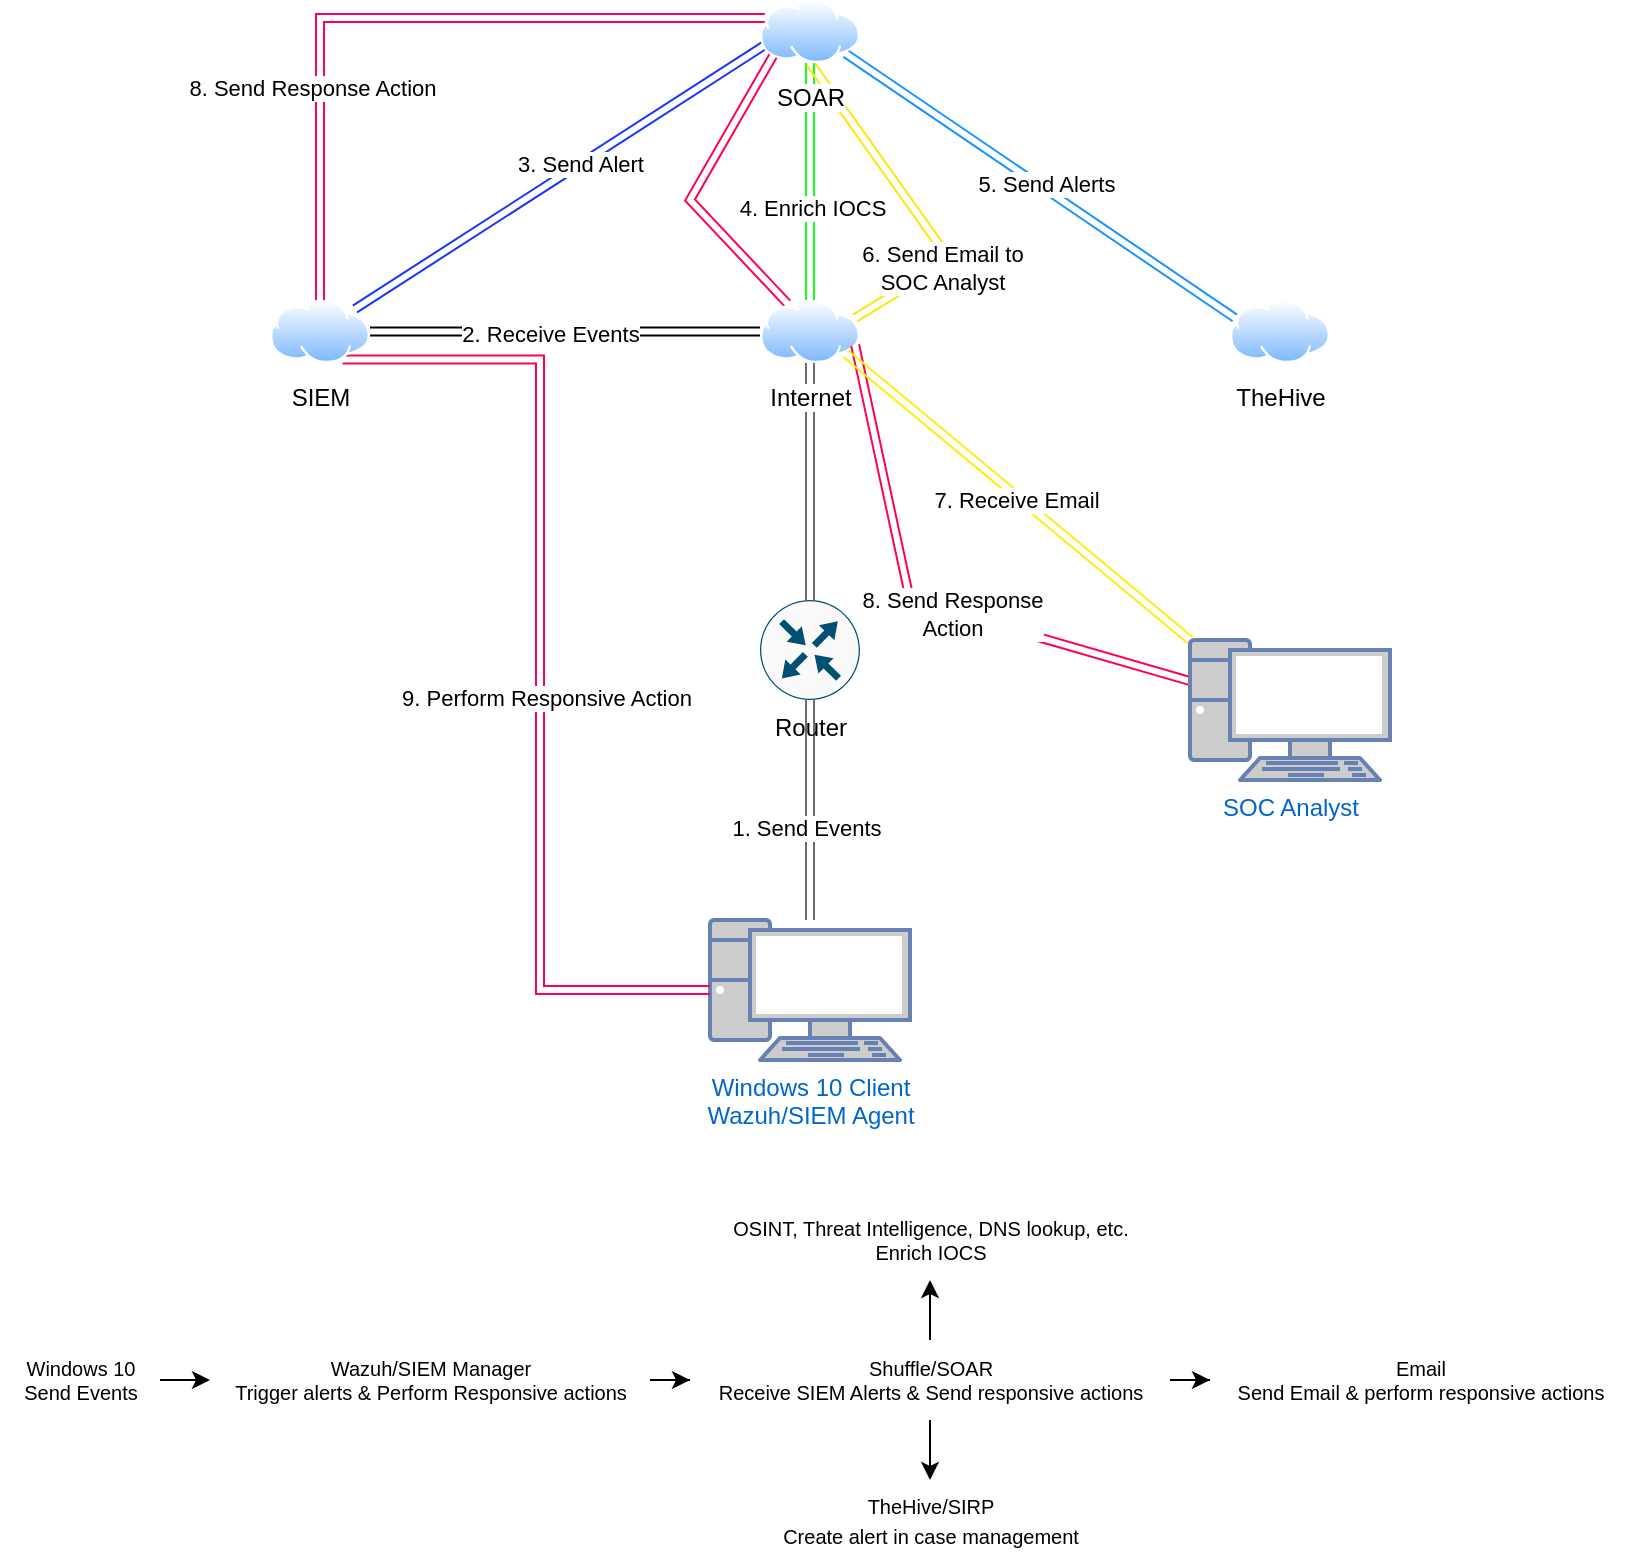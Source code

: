 <mxfile version="26.0.10">
  <diagram name="Page-1" id="oOs-A8sSS-fOqIIqgsNs">
    <mxGraphModel dx="1728" dy="915" grid="1" gridSize="10" guides="1" tooltips="1" connect="1" arrows="1" fold="1" page="1" pageScale="1" pageWidth="850" pageHeight="1100" math="0" shadow="0">
      <root>
        <mxCell id="0" />
        <mxCell id="1" parent="0" />
        <mxCell id="xl0R2HCkzKnWkmgw3gWA-12" style="edgeStyle=orthogonalEdgeStyle;rounded=0;orthogonalLoop=1;jettySize=auto;html=1;startArrow=classic;startFill=1;shape=link;strokeColor=#6B6B6B;" edge="1" parent="1" source="xl0R2HCkzKnWkmgw3gWA-2">
          <mxGeometry relative="1" as="geometry">
            <mxPoint x="410" y="630" as="targetPoint" />
          </mxGeometry>
        </mxCell>
        <mxCell id="xl0R2HCkzKnWkmgw3gWA-1" value="Windows 10 Client&lt;div&gt;Wazuh/SIEM Agent&lt;/div&gt;" style="fontColor=#0066CC;verticalAlign=top;verticalLabelPosition=bottom;labelPosition=center;align=center;html=1;outlineConnect=0;fillColor=#CCCCCC;strokeColor=#6881B3;gradientColor=none;gradientDirection=north;strokeWidth=2;shape=mxgraph.networks.pc;" vertex="1" parent="1">
          <mxGeometry x="360" y="770" width="100" height="70" as="geometry" />
        </mxCell>
        <mxCell id="xl0R2HCkzKnWkmgw3gWA-14" style="edgeStyle=orthogonalEdgeStyle;rounded=0;orthogonalLoop=1;jettySize=auto;html=1;shape=link;strokeColor=#6B6B6B;entryX=0.5;entryY=1;entryDx=0;entryDy=0;" edge="1" parent="1" source="xl0R2HCkzKnWkmgw3gWA-2" target="xl0R2HCkzKnWkmgw3gWA-3">
          <mxGeometry relative="1" as="geometry">
            <mxPoint x="410" y="520" as="targetPoint" />
          </mxGeometry>
        </mxCell>
        <mxCell id="xl0R2HCkzKnWkmgw3gWA-17" style="edgeStyle=orthogonalEdgeStyle;rounded=0;orthogonalLoop=1;jettySize=auto;html=1;shape=link;entryX=1;entryY=0.5;entryDx=0;entryDy=0;" edge="1" parent="1" source="xl0R2HCkzKnWkmgw3gWA-3" target="xl0R2HCkzKnWkmgw3gWA-4">
          <mxGeometry relative="1" as="geometry">
            <mxPoint x="240" y="476" as="targetPoint" />
          </mxGeometry>
        </mxCell>
        <mxCell id="xl0R2HCkzKnWkmgw3gWA-18" value="2. Receive Events" style="edgeLabel;html=1;align=center;verticalAlign=middle;resizable=0;points=[];" vertex="1" connectable="0" parent="xl0R2HCkzKnWkmgw3gWA-17">
          <mxGeometry x="0.075" y="1" relative="1" as="geometry">
            <mxPoint as="offset" />
          </mxGeometry>
        </mxCell>
        <mxCell id="xl0R2HCkzKnWkmgw3gWA-33" style="rounded=0;orthogonalLoop=1;jettySize=auto;html=1;exitX=0.25;exitY=0;exitDx=0;exitDy=0;entryX=0;entryY=1;entryDx=0;entryDy=0;shape=link;strokeColor=#FF024E;" edge="1" parent="1" source="xl0R2HCkzKnWkmgw3gWA-3" target="xl0R2HCkzKnWkmgw3gWA-5">
          <mxGeometry relative="1" as="geometry">
            <Array as="points">
              <mxPoint x="350" y="410" />
            </Array>
          </mxGeometry>
        </mxCell>
        <mxCell id="xl0R2HCkzKnWkmgw3gWA-3" value="Internet" style="image;aspect=fixed;perimeter=ellipsePerimeter;html=1;align=center;shadow=0;dashed=0;spacingTop=3;image=img/lib/active_directory/internet_cloud.svg;" vertex="1" parent="1">
          <mxGeometry x="385" y="460" width="50" height="31.5" as="geometry" />
        </mxCell>
        <mxCell id="xl0R2HCkzKnWkmgw3gWA-19" style="rounded=0;orthogonalLoop=1;jettySize=auto;html=1;shape=link;entryX=0;entryY=0.75;entryDx=0;entryDy=0;strokeColor=#1635FF;" edge="1" parent="1" source="xl0R2HCkzKnWkmgw3gWA-4" target="xl0R2HCkzKnWkmgw3gWA-5">
          <mxGeometry relative="1" as="geometry">
            <mxPoint x="380" y="340" as="targetPoint" />
          </mxGeometry>
        </mxCell>
        <mxCell id="xl0R2HCkzKnWkmgw3gWA-20" value="3. Send Alert" style="edgeLabel;html=1;align=center;verticalAlign=middle;resizable=0;points=[];" vertex="1" connectable="0" parent="xl0R2HCkzKnWkmgw3gWA-19">
          <mxGeometry x="0.099" relative="1" as="geometry">
            <mxPoint as="offset" />
          </mxGeometry>
        </mxCell>
        <mxCell id="xl0R2HCkzKnWkmgw3gWA-36" style="edgeStyle=orthogonalEdgeStyle;rounded=0;orthogonalLoop=1;jettySize=auto;html=1;exitX=0.75;exitY=1;exitDx=0;exitDy=0;shape=link;strokeColor=#FF024E;entryX=0;entryY=0.5;entryDx=0;entryDy=0;entryPerimeter=0;" edge="1" parent="1" source="xl0R2HCkzKnWkmgw3gWA-4" target="xl0R2HCkzKnWkmgw3gWA-1">
          <mxGeometry relative="1" as="geometry">
            <mxPoint x="320" y="810" as="targetPoint" />
          </mxGeometry>
        </mxCell>
        <mxCell id="xl0R2HCkzKnWkmgw3gWA-38" value="9. Perform Responsive Action" style="edgeLabel;html=1;align=center;verticalAlign=middle;resizable=0;points=[];" vertex="1" connectable="0" parent="xl0R2HCkzKnWkmgw3gWA-36">
          <mxGeometry x="0.075" y="3" relative="1" as="geometry">
            <mxPoint as="offset" />
          </mxGeometry>
        </mxCell>
        <mxCell id="xl0R2HCkzKnWkmgw3gWA-4" value="SIEM" style="image;aspect=fixed;perimeter=ellipsePerimeter;html=1;align=center;shadow=0;dashed=0;spacingTop=3;image=img/lib/active_directory/internet_cloud.svg;" vertex="1" parent="1">
          <mxGeometry x="140" y="460" width="50" height="31.5" as="geometry" />
        </mxCell>
        <mxCell id="xl0R2HCkzKnWkmgw3gWA-23" style="edgeStyle=orthogonalEdgeStyle;rounded=0;orthogonalLoop=1;jettySize=auto;html=1;exitX=0.5;exitY=1;exitDx=0;exitDy=0;entryX=0.5;entryY=0;entryDx=0;entryDy=0;shape=link;strokeColor=#16FF1E;" edge="1" parent="1" source="xl0R2HCkzKnWkmgw3gWA-5" target="xl0R2HCkzKnWkmgw3gWA-3">
          <mxGeometry relative="1" as="geometry" />
        </mxCell>
        <mxCell id="xl0R2HCkzKnWkmgw3gWA-24" value="4. Enrich IOCS" style="edgeLabel;html=1;align=center;verticalAlign=middle;resizable=0;points=[];" vertex="1" connectable="0" parent="xl0R2HCkzKnWkmgw3gWA-23">
          <mxGeometry x="0.215" y="1" relative="1" as="geometry">
            <mxPoint as="offset" />
          </mxGeometry>
        </mxCell>
        <mxCell id="xl0R2HCkzKnWkmgw3gWA-25" style="rounded=0;orthogonalLoop=1;jettySize=auto;html=1;exitX=1;exitY=1;exitDx=0;exitDy=0;entryX=0;entryY=0.25;entryDx=0;entryDy=0;shape=link;strokeColor=#1993FF;" edge="1" parent="1" source="xl0R2HCkzKnWkmgw3gWA-5" target="xl0R2HCkzKnWkmgw3gWA-6">
          <mxGeometry relative="1" as="geometry" />
        </mxCell>
        <mxCell id="xl0R2HCkzKnWkmgw3gWA-26" value="5. Send Alerts" style="edgeLabel;html=1;align=center;verticalAlign=middle;resizable=0;points=[];" vertex="1" connectable="0" parent="xl0R2HCkzKnWkmgw3gWA-25">
          <mxGeometry x="0.011" y="2" relative="1" as="geometry">
            <mxPoint as="offset" />
          </mxGeometry>
        </mxCell>
        <mxCell id="xl0R2HCkzKnWkmgw3gWA-27" style="rounded=0;orthogonalLoop=1;jettySize=auto;html=1;exitX=0.5;exitY=1;exitDx=0;exitDy=0;entryX=1;entryY=0.25;entryDx=0;entryDy=0;shape=link;strokeColor=#FFE60C;" edge="1" parent="1" source="xl0R2HCkzKnWkmgw3gWA-5" target="xl0R2HCkzKnWkmgw3gWA-3">
          <mxGeometry relative="1" as="geometry">
            <Array as="points">
              <mxPoint x="480" y="440" />
            </Array>
          </mxGeometry>
        </mxCell>
        <mxCell id="xl0R2HCkzKnWkmgw3gWA-28" value="6. Send Email to&lt;div&gt;SOC Analyst&lt;/div&gt;" style="edgeLabel;html=1;align=center;verticalAlign=middle;resizable=0;points=[];" vertex="1" connectable="0" parent="xl0R2HCkzKnWkmgw3gWA-27">
          <mxGeometry x="0.426" y="1" relative="1" as="geometry">
            <mxPoint as="offset" />
          </mxGeometry>
        </mxCell>
        <mxCell id="xl0R2HCkzKnWkmgw3gWA-34" style="edgeStyle=orthogonalEdgeStyle;rounded=0;orthogonalLoop=1;jettySize=auto;html=1;exitX=0;exitY=0.25;exitDx=0;exitDy=0;entryX=0.5;entryY=0;entryDx=0;entryDy=0;strokeColor=#FF024E;shape=link;" edge="1" parent="1" source="xl0R2HCkzKnWkmgw3gWA-5" target="xl0R2HCkzKnWkmgw3gWA-4">
          <mxGeometry relative="1" as="geometry" />
        </mxCell>
        <mxCell id="xl0R2HCkzKnWkmgw3gWA-35" value="8. Send Response Action" style="edgeLabel;html=1;align=center;verticalAlign=middle;resizable=0;points=[];" vertex="1" connectable="0" parent="xl0R2HCkzKnWkmgw3gWA-34">
          <mxGeometry x="0.414" y="-4" relative="1" as="geometry">
            <mxPoint as="offset" />
          </mxGeometry>
        </mxCell>
        <mxCell id="xl0R2HCkzKnWkmgw3gWA-5" value="&lt;div&gt;SOAR&lt;/div&gt;" style="image;aspect=fixed;perimeter=ellipsePerimeter;html=1;align=center;shadow=0;dashed=0;spacingTop=3;image=img/lib/active_directory/internet_cloud.svg;" vertex="1" parent="1">
          <mxGeometry x="385" y="310" width="50" height="31.5" as="geometry" />
        </mxCell>
        <mxCell id="xl0R2HCkzKnWkmgw3gWA-6" value="&lt;div&gt;TheHive&lt;/div&gt;" style="image;aspect=fixed;perimeter=ellipsePerimeter;html=1;align=center;shadow=0;dashed=0;spacingTop=3;image=img/lib/active_directory/internet_cloud.svg;" vertex="1" parent="1">
          <mxGeometry x="620" y="460" width="50" height="31.5" as="geometry" />
        </mxCell>
        <mxCell id="xl0R2HCkzKnWkmgw3gWA-31" style="rounded=0;orthogonalLoop=1;jettySize=auto;html=1;entryX=1;entryY=0.75;entryDx=0;entryDy=0;shape=link;strokeColor=#FF024E;" edge="1" parent="1" source="xl0R2HCkzKnWkmgw3gWA-7" target="xl0R2HCkzKnWkmgw3gWA-3">
          <mxGeometry relative="1" as="geometry">
            <Array as="points">
              <mxPoint x="460" y="610" />
            </Array>
          </mxGeometry>
        </mxCell>
        <mxCell id="xl0R2HCkzKnWkmgw3gWA-32" value="8. Send Response&lt;div&gt;Action&lt;/div&gt;" style="edgeLabel;html=1;align=center;verticalAlign=middle;resizable=0;points=[];" vertex="1" connectable="0" parent="xl0R2HCkzKnWkmgw3gWA-31">
          <mxGeometry x="-0.103" y="1" relative="1" as="geometry">
            <mxPoint as="offset" />
          </mxGeometry>
        </mxCell>
        <mxCell id="xl0R2HCkzKnWkmgw3gWA-7" value="SOC Analyst" style="fontColor=#0066CC;verticalAlign=top;verticalLabelPosition=bottom;labelPosition=center;align=center;html=1;outlineConnect=0;fillColor=#CCCCCC;strokeColor=#6881B3;gradientColor=none;gradientDirection=north;strokeWidth=2;shape=mxgraph.networks.pc;" vertex="1" parent="1">
          <mxGeometry x="600" y="630" width="100" height="70" as="geometry" />
        </mxCell>
        <mxCell id="xl0R2HCkzKnWkmgw3gWA-15" value="" style="edgeStyle=orthogonalEdgeStyle;rounded=0;orthogonalLoop=1;jettySize=auto;html=1;startArrow=classic;startFill=1;shape=link;strokeColor=#6B6B6B;" edge="1" parent="1" source="xl0R2HCkzKnWkmgw3gWA-1" target="xl0R2HCkzKnWkmgw3gWA-2">
          <mxGeometry relative="1" as="geometry">
            <mxPoint x="410" y="630" as="targetPoint" />
            <mxPoint x="410" y="770" as="sourcePoint" />
          </mxGeometry>
        </mxCell>
        <mxCell id="xl0R2HCkzKnWkmgw3gWA-16" value="1. Send Events" style="edgeLabel;html=1;align=center;verticalAlign=middle;resizable=0;points=[];" vertex="1" connectable="0" parent="xl0R2HCkzKnWkmgw3gWA-15">
          <mxGeometry x="-0.168" y="2" relative="1" as="geometry">
            <mxPoint as="offset" />
          </mxGeometry>
        </mxCell>
        <mxCell id="xl0R2HCkzKnWkmgw3gWA-2" value="Router" style="sketch=0;points=[[0.5,0,0],[1,0.5,0],[0.5,1,0],[0,0.5,0],[0.145,0.145,0],[0.856,0.145,0],[0.855,0.856,0],[0.145,0.855,0]];verticalLabelPosition=bottom;html=1;verticalAlign=top;aspect=fixed;align=center;pointerEvents=1;shape=mxgraph.cisco19.rect;prIcon=router;fillColor=#FAFAFA;strokeColor=#005073;" vertex="1" parent="1">
          <mxGeometry x="385" y="610" width="50" height="50" as="geometry" />
        </mxCell>
        <mxCell id="xl0R2HCkzKnWkmgw3gWA-29" style="rounded=0;orthogonalLoop=1;jettySize=auto;html=1;exitX=1;exitY=1;exitDx=0;exitDy=0;entryX=0;entryY=0;entryDx=0;entryDy=0;entryPerimeter=0;shape=link;strokeColor=#FFEE0A;" edge="1" parent="1" source="xl0R2HCkzKnWkmgw3gWA-3" target="xl0R2HCkzKnWkmgw3gWA-7">
          <mxGeometry relative="1" as="geometry" />
        </mxCell>
        <mxCell id="xl0R2HCkzKnWkmgw3gWA-30" value="7. Receive Email" style="edgeLabel;html=1;align=center;verticalAlign=middle;resizable=0;points=[];" vertex="1" connectable="0" parent="xl0R2HCkzKnWkmgw3gWA-29">
          <mxGeometry y="-2" relative="1" as="geometry">
            <mxPoint as="offset" />
          </mxGeometry>
        </mxCell>
        <mxCell id="xl0R2HCkzKnWkmgw3gWA-44" value="" style="edgeStyle=orthogonalEdgeStyle;rounded=0;orthogonalLoop=1;jettySize=auto;html=1;" edge="1" parent="1" source="xl0R2HCkzKnWkmgw3gWA-39" target="xl0R2HCkzKnWkmgw3gWA-40">
          <mxGeometry relative="1" as="geometry" />
        </mxCell>
        <mxCell id="xl0R2HCkzKnWkmgw3gWA-39" value="Windows 10&lt;div&gt;Send Events&lt;/div&gt;" style="text;html=1;align=center;verticalAlign=middle;resizable=0;points=[];autosize=1;strokeColor=none;fillColor=none;fontSize=10;" vertex="1" parent="1">
          <mxGeometry x="5" y="980" width="80" height="40" as="geometry" />
        </mxCell>
        <mxCell id="xl0R2HCkzKnWkmgw3gWA-45" value="" style="edgeStyle=orthogonalEdgeStyle;rounded=0;orthogonalLoop=1;jettySize=auto;html=1;" edge="1" parent="1" source="xl0R2HCkzKnWkmgw3gWA-40" target="xl0R2HCkzKnWkmgw3gWA-42">
          <mxGeometry relative="1" as="geometry" />
        </mxCell>
        <mxCell id="xl0R2HCkzKnWkmgw3gWA-40" value="Wazuh/SIEM Manager&lt;div&gt;Trigger alerts &amp;amp; Perform Responsive actions&lt;/div&gt;" style="text;html=1;align=center;verticalAlign=middle;resizable=0;points=[];autosize=1;strokeColor=none;fillColor=none;fontSize=10;" vertex="1" parent="1">
          <mxGeometry x="110" y="980" width="220" height="40" as="geometry" />
        </mxCell>
        <mxCell id="xl0R2HCkzKnWkmgw3gWA-47" value="" style="edgeStyle=orthogonalEdgeStyle;rounded=0;orthogonalLoop=1;jettySize=auto;html=1;" edge="1" parent="1" source="xl0R2HCkzKnWkmgw3gWA-42" target="xl0R2HCkzKnWkmgw3gWA-46">
          <mxGeometry relative="1" as="geometry" />
        </mxCell>
        <mxCell id="xl0R2HCkzKnWkmgw3gWA-49" value="" style="edgeStyle=orthogonalEdgeStyle;rounded=0;orthogonalLoop=1;jettySize=auto;html=1;" edge="1" parent="1" source="xl0R2HCkzKnWkmgw3gWA-42" target="xl0R2HCkzKnWkmgw3gWA-48">
          <mxGeometry relative="1" as="geometry" />
        </mxCell>
        <mxCell id="xl0R2HCkzKnWkmgw3gWA-51" value="" style="edgeStyle=orthogonalEdgeStyle;rounded=0;orthogonalLoop=1;jettySize=auto;html=1;" edge="1" parent="1" source="xl0R2HCkzKnWkmgw3gWA-42" target="xl0R2HCkzKnWkmgw3gWA-50">
          <mxGeometry relative="1" as="geometry" />
        </mxCell>
        <mxCell id="xl0R2HCkzKnWkmgw3gWA-42" value="Shuffle/SOAR&lt;div&gt;Receive SIEM Alerts &amp;amp; Send responsive actions&lt;/div&gt;" style="text;html=1;align=center;verticalAlign=middle;resizable=0;points=[];autosize=1;strokeColor=none;fillColor=none;fontSize=10;" vertex="1" parent="1">
          <mxGeometry x="350" y="980" width="240" height="40" as="geometry" />
        </mxCell>
        <mxCell id="xl0R2HCkzKnWkmgw3gWA-46" value="OSINT, Threat Intelligence, DNS lookup, etc.&lt;div&gt;Enrich IOCS&lt;/div&gt;" style="text;html=1;align=center;verticalAlign=middle;resizable=0;points=[];autosize=1;strokeColor=none;fillColor=none;fontSize=10;" vertex="1" parent="1">
          <mxGeometry x="360" y="910" width="220" height="40" as="geometry" />
        </mxCell>
        <mxCell id="xl0R2HCkzKnWkmgw3gWA-48" value="&lt;font style=&quot;font-size: 10px;&quot;&gt;TheHive/SIRP&lt;/font&gt;&lt;div&gt;&lt;font style=&quot;font-size: 10px;&quot;&gt;Create alert in case management&lt;/font&gt;&lt;/div&gt;" style="text;html=1;align=center;verticalAlign=middle;resizable=0;points=[];autosize=1;strokeColor=none;fillColor=none;" vertex="1" parent="1">
          <mxGeometry x="385" y="1050" width="170" height="40" as="geometry" />
        </mxCell>
        <mxCell id="xl0R2HCkzKnWkmgw3gWA-50" value="Email&lt;div&gt;Send Email &amp;amp; perform responsive actions&lt;/div&gt;" style="text;html=1;align=center;verticalAlign=middle;resizable=0;points=[];autosize=1;strokeColor=none;fillColor=none;fontSize=10;" vertex="1" parent="1">
          <mxGeometry x="610" y="980" width="210" height="40" as="geometry" />
        </mxCell>
      </root>
    </mxGraphModel>
  </diagram>
</mxfile>
